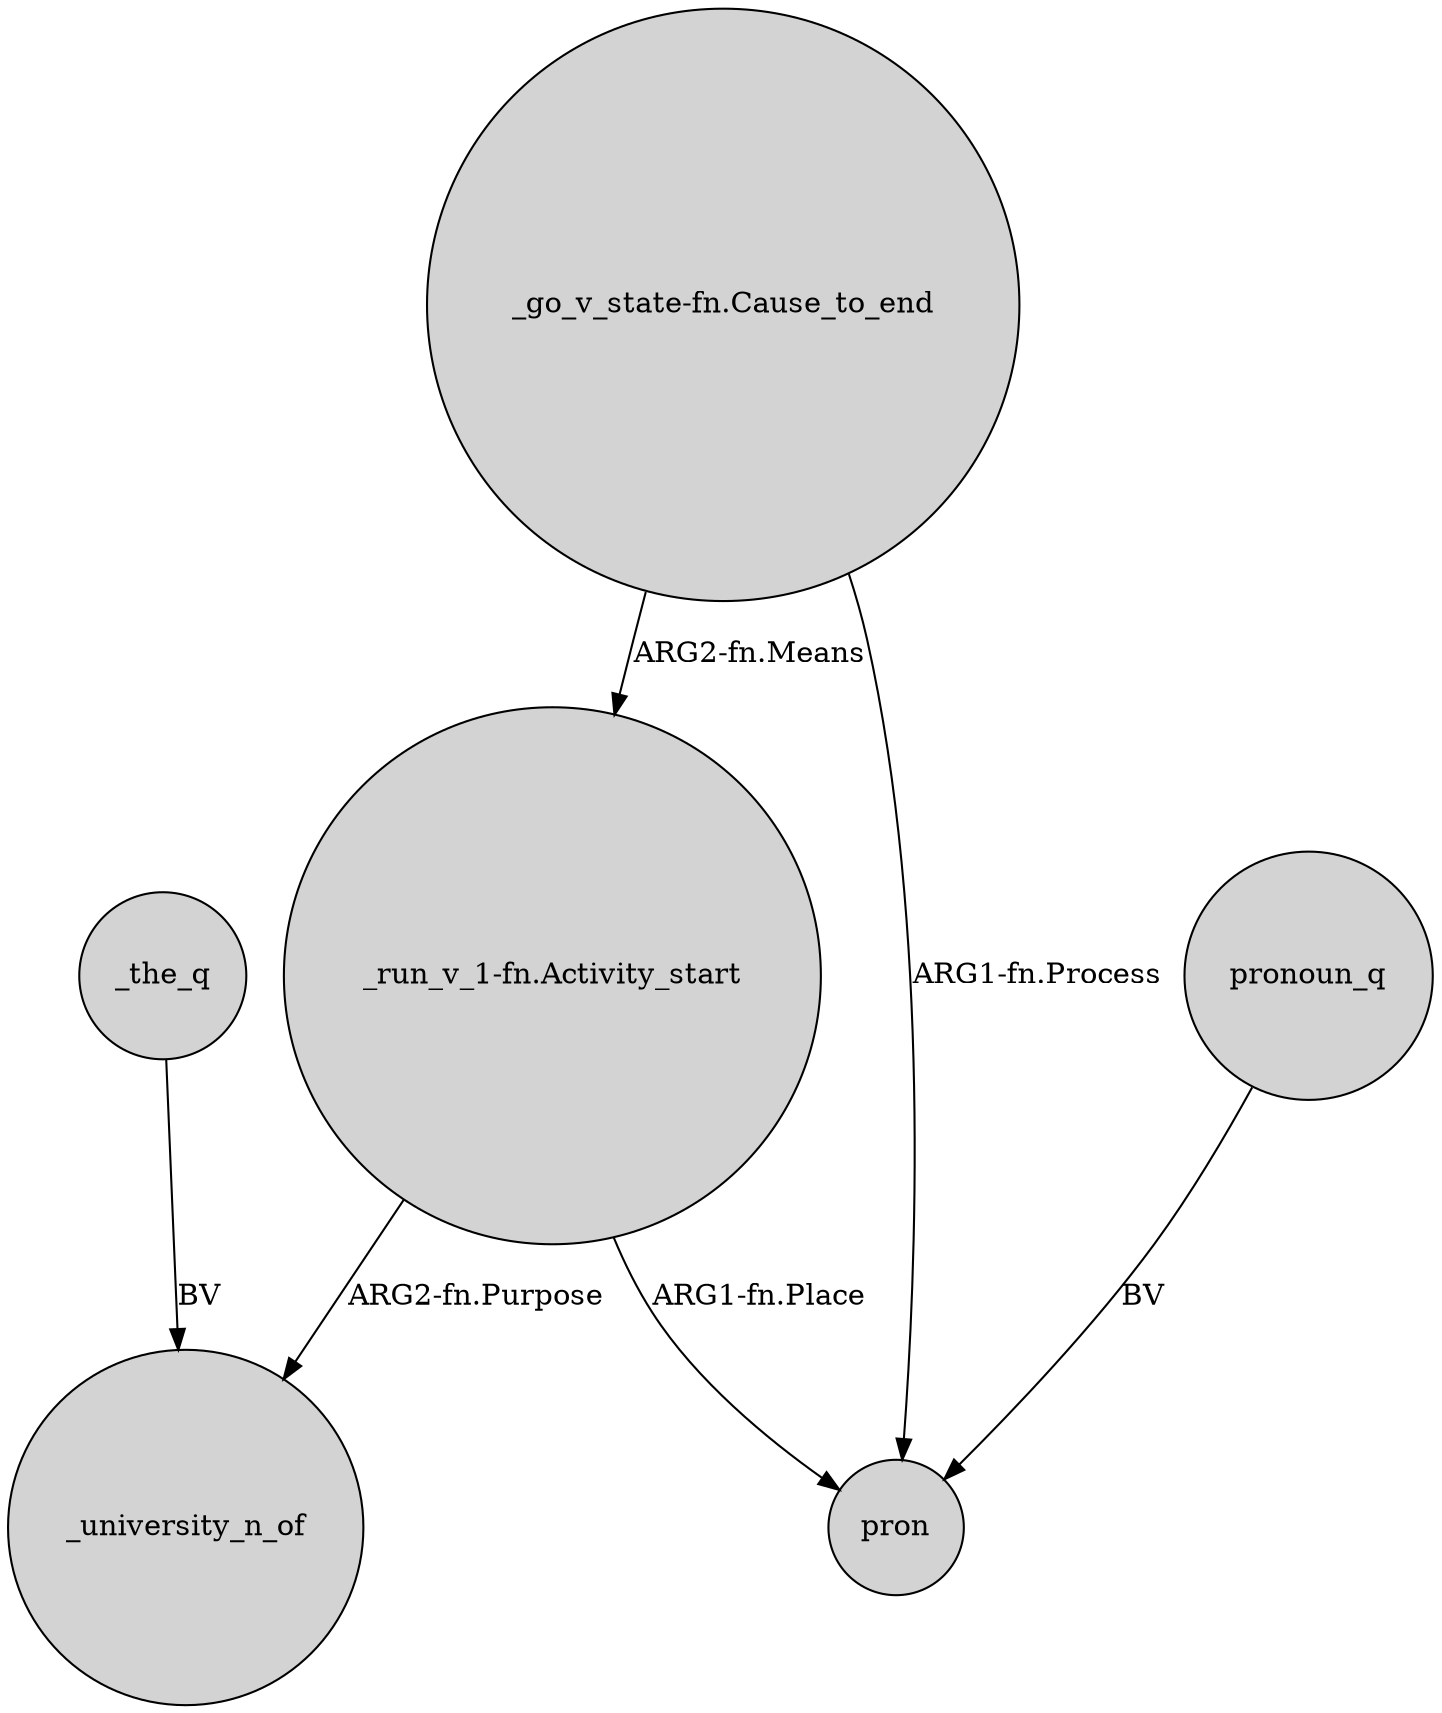digraph {
	node [shape=circle style=filled]
	_the_q -> _university_n_of [label=BV]
	"_go_v_state-fn.Cause_to_end" -> "_run_v_1-fn.Activity_start" [label="ARG2-fn.Means"]
	"_run_v_1-fn.Activity_start" -> pron [label="ARG1-fn.Place"]
	"_go_v_state-fn.Cause_to_end" -> pron [label="ARG1-fn.Process"]
	pronoun_q -> pron [label=BV]
	"_run_v_1-fn.Activity_start" -> _university_n_of [label="ARG2-fn.Purpose"]
}
